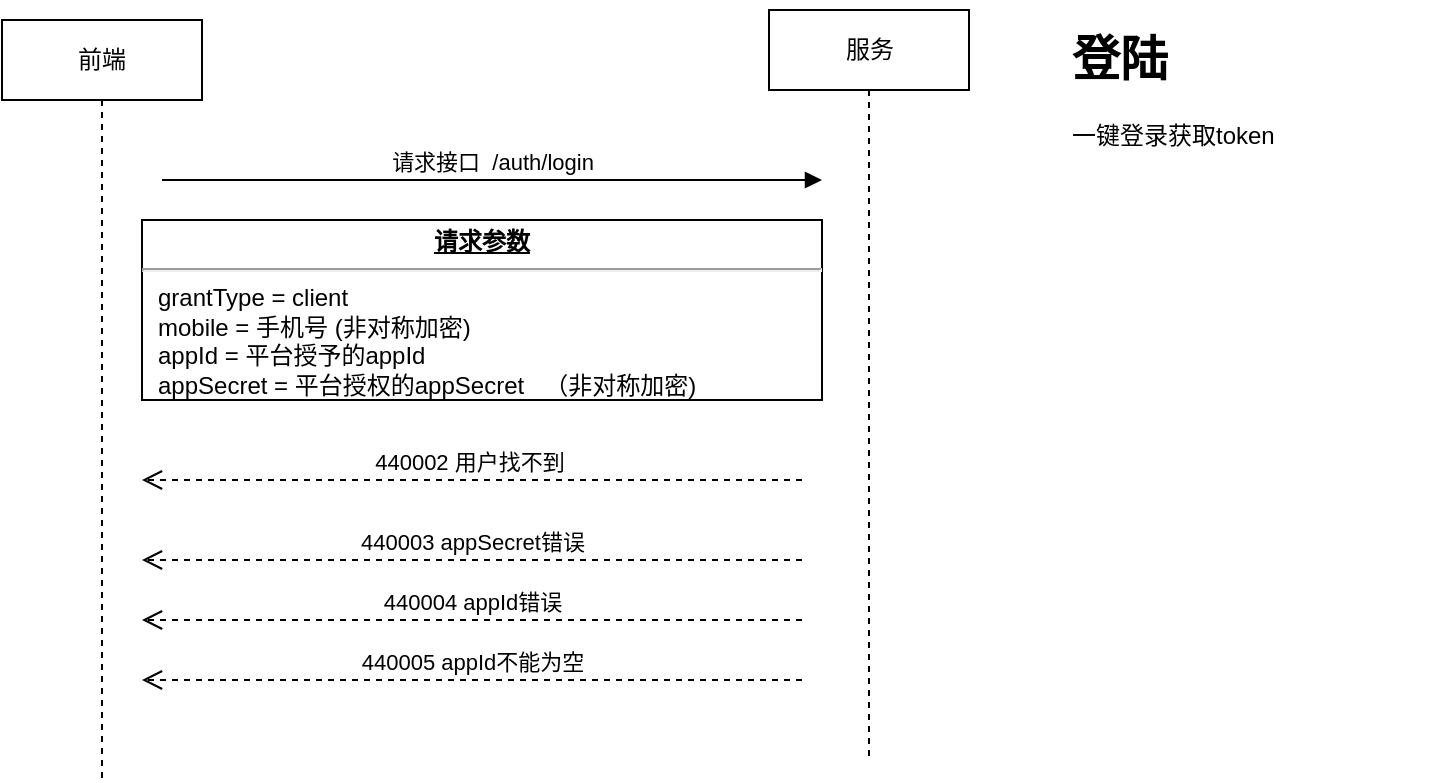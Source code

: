 <mxfile version="14.7.8" type="github">
  <diagram id="eep8vk96-jutEZxkzPkF" name="Page-1">
    <mxGraphModel dx="946" dy="517" grid="1" gridSize="10" guides="1" tooltips="1" connect="1" arrows="1" fold="1" page="1" pageScale="1" pageWidth="827" pageHeight="1169" math="0" shadow="0">
      <root>
        <mxCell id="0" />
        <mxCell id="1" parent="0" />
        <mxCell id="HDzoqSaJvQR1_FK92WQv-1" value="前端" style="shape=umlLifeline;perimeter=lifelinePerimeter;whiteSpace=wrap;html=1;container=1;collapsible=0;recursiveResize=0;outlineConnect=0;" vertex="1" parent="1">
          <mxGeometry x="30" y="20" width="100" height="380" as="geometry" />
        </mxCell>
        <mxCell id="HDzoqSaJvQR1_FK92WQv-2" value="服务" style="shape=umlLifeline;perimeter=lifelinePerimeter;whiteSpace=wrap;html=1;container=1;collapsible=0;recursiveResize=0;outlineConnect=0;" vertex="1" parent="1">
          <mxGeometry x="413.5" y="15" width="100" height="375" as="geometry" />
        </mxCell>
        <mxCell id="HDzoqSaJvQR1_FK92WQv-3" value="&lt;h1&gt;登陆&lt;/h1&gt;&lt;p&gt;一键登录获取token&lt;/p&gt;" style="text;html=1;strokeColor=none;fillColor=none;spacing=5;spacingTop=-20;whiteSpace=wrap;overflow=hidden;rounded=0;" vertex="1" parent="1">
          <mxGeometry x="560" y="20" width="190" height="120" as="geometry" />
        </mxCell>
        <mxCell id="HDzoqSaJvQR1_FK92WQv-4" value="请求接口&amp;nbsp; /auth/login" style="html=1;verticalAlign=bottom;endArrow=block;" edge="1" parent="1">
          <mxGeometry width="80" relative="1" as="geometry">
            <mxPoint x="110" y="100" as="sourcePoint" />
            <mxPoint x="440" y="100" as="targetPoint" />
          </mxGeometry>
        </mxCell>
        <mxCell id="HDzoqSaJvQR1_FK92WQv-6" value="&lt;p style=&quot;margin: 0px ; margin-top: 4px ; text-align: center ; text-decoration: underline&quot;&gt;&lt;b&gt;请求参数&lt;/b&gt;&lt;/p&gt;&lt;hr&gt;&lt;p style=&quot;margin: 0px ; margin-left: 8px&quot;&gt;grantType = client&lt;br&gt;mobile = 手机号 (非对称加密)&lt;br&gt;appId = 平台授予的appId&lt;/p&gt;&lt;p style=&quot;margin: 0px ; margin-left: 8px&quot;&gt;appSecret = 平台授权的appSecret&amp;nbsp; &amp;nbsp;（非对称加密)&amp;nbsp; &amp;nbsp; &amp;nbsp; &amp;nbsp; &amp;nbsp; &amp;nbsp; &amp;nbsp; &amp;nbsp; &amp;nbsp; &amp;nbsp; &amp;nbsp; &amp;nbsp; &amp;nbsp; &amp;nbsp; &amp;nbsp; &amp;nbsp; &amp;nbsp;&amp;nbsp;&lt;/p&gt;" style="verticalAlign=top;align=left;overflow=fill;fontSize=12;fontFamily=Helvetica;html=1;" vertex="1" parent="1">
          <mxGeometry x="100" y="120" width="340" height="90" as="geometry" />
        </mxCell>
        <mxCell id="HDzoqSaJvQR1_FK92WQv-8" value="440002 用户找不到&amp;nbsp;" style="html=1;verticalAlign=bottom;endArrow=open;dashed=1;endSize=8;" edge="1" parent="1">
          <mxGeometry relative="1" as="geometry">
            <mxPoint x="430" y="250" as="sourcePoint" />
            <mxPoint x="100" y="250" as="targetPoint" />
          </mxGeometry>
        </mxCell>
        <mxCell id="HDzoqSaJvQR1_FK92WQv-9" value="440003 appSecret错误" style="html=1;verticalAlign=bottom;endArrow=open;dashed=1;endSize=8;" edge="1" parent="1">
          <mxGeometry relative="1" as="geometry">
            <mxPoint x="430" y="290" as="sourcePoint" />
            <mxPoint x="100" y="290" as="targetPoint" />
            <Array as="points">
              <mxPoint x="260" y="290" />
            </Array>
          </mxGeometry>
        </mxCell>
        <mxCell id="HDzoqSaJvQR1_FK92WQv-10" value="440004 appId错误" style="html=1;verticalAlign=bottom;endArrow=open;dashed=1;endSize=8;" edge="1" parent="1">
          <mxGeometry relative="1" as="geometry">
            <mxPoint x="430" y="320" as="sourcePoint" />
            <mxPoint x="100" y="320" as="targetPoint" />
            <Array as="points" />
          </mxGeometry>
        </mxCell>
        <mxCell id="HDzoqSaJvQR1_FK92WQv-11" value="440005 appId不能为空" style="html=1;verticalAlign=bottom;endArrow=open;dashed=1;endSize=8;" edge="1" parent="1">
          <mxGeometry relative="1" as="geometry">
            <mxPoint x="430" y="350" as="sourcePoint" />
            <mxPoint x="100" y="350" as="targetPoint" />
            <Array as="points" />
          </mxGeometry>
        </mxCell>
      </root>
    </mxGraphModel>
  </diagram>
</mxfile>
